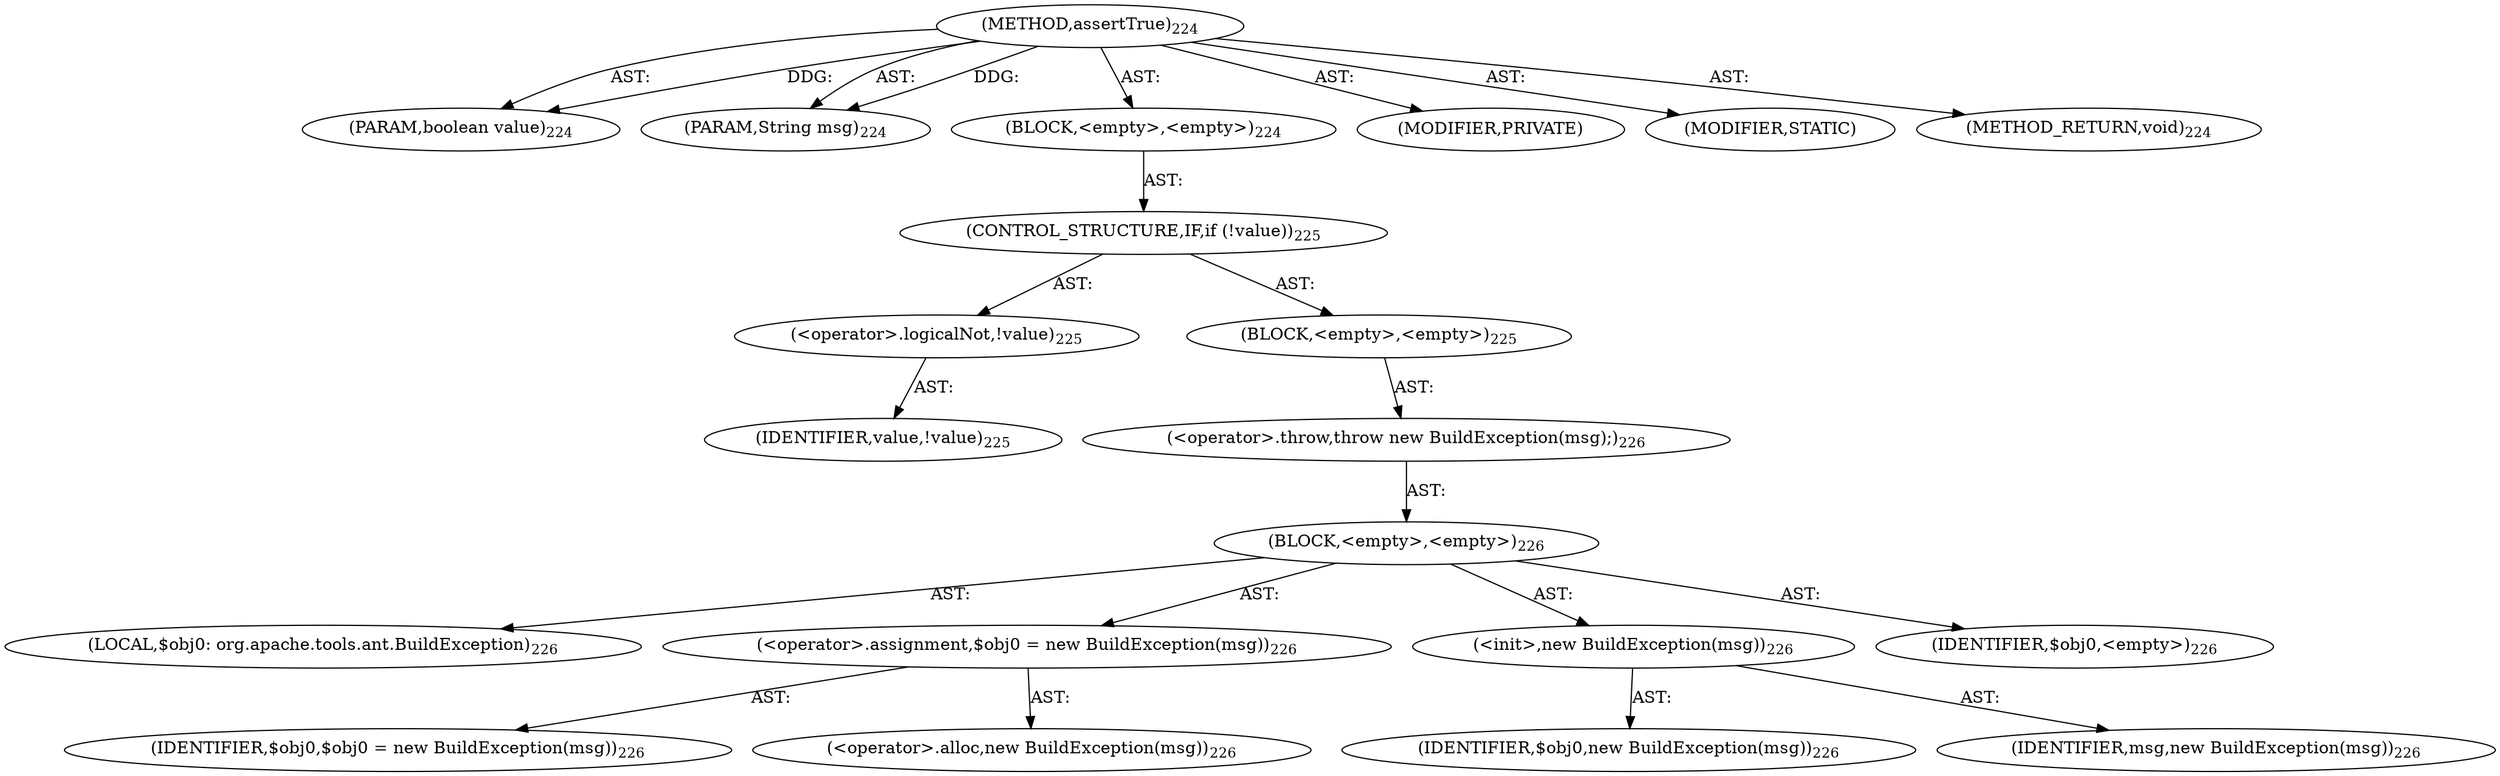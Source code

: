 digraph "assertTrue" {  
"111669149696" [label = <(METHOD,assertTrue)<SUB>224</SUB>> ]
"115964117017" [label = <(PARAM,boolean value)<SUB>224</SUB>> ]
"115964117018" [label = <(PARAM,String msg)<SUB>224</SUB>> ]
"25769803776" [label = <(BLOCK,&lt;empty&gt;,&lt;empty&gt;)<SUB>224</SUB>> ]
"47244640256" [label = <(CONTROL_STRUCTURE,IF,if (!value))<SUB>225</SUB>> ]
"30064771072" [label = <(&lt;operator&gt;.logicalNot,!value)<SUB>225</SUB>> ]
"68719476823" [label = <(IDENTIFIER,value,!value)<SUB>225</SUB>> ]
"25769803777" [label = <(BLOCK,&lt;empty&gt;,&lt;empty&gt;)<SUB>225</SUB>> ]
"30064771073" [label = <(&lt;operator&gt;.throw,throw new BuildException(msg);)<SUB>226</SUB>> ]
"25769803778" [label = <(BLOCK,&lt;empty&gt;,&lt;empty&gt;)<SUB>226</SUB>> ]
"94489280512" [label = <(LOCAL,$obj0: org.apache.tools.ant.BuildException)<SUB>226</SUB>> ]
"30064771074" [label = <(&lt;operator&gt;.assignment,$obj0 = new BuildException(msg))<SUB>226</SUB>> ]
"68719476824" [label = <(IDENTIFIER,$obj0,$obj0 = new BuildException(msg))<SUB>226</SUB>> ]
"30064771075" [label = <(&lt;operator&gt;.alloc,new BuildException(msg))<SUB>226</SUB>> ]
"30064771076" [label = <(&lt;init&gt;,new BuildException(msg))<SUB>226</SUB>> ]
"68719476825" [label = <(IDENTIFIER,$obj0,new BuildException(msg))<SUB>226</SUB>> ]
"68719476826" [label = <(IDENTIFIER,msg,new BuildException(msg))<SUB>226</SUB>> ]
"68719476827" [label = <(IDENTIFIER,$obj0,&lt;empty&gt;)<SUB>226</SUB>> ]
"133143986199" [label = <(MODIFIER,PRIVATE)> ]
"133143986200" [label = <(MODIFIER,STATIC)> ]
"128849018880" [label = <(METHOD_RETURN,void)<SUB>224</SUB>> ]
  "111669149696" -> "115964117017"  [ label = "AST: "] 
  "111669149696" -> "115964117018"  [ label = "AST: "] 
  "111669149696" -> "25769803776"  [ label = "AST: "] 
  "111669149696" -> "133143986199"  [ label = "AST: "] 
  "111669149696" -> "133143986200"  [ label = "AST: "] 
  "111669149696" -> "128849018880"  [ label = "AST: "] 
  "25769803776" -> "47244640256"  [ label = "AST: "] 
  "47244640256" -> "30064771072"  [ label = "AST: "] 
  "47244640256" -> "25769803777"  [ label = "AST: "] 
  "30064771072" -> "68719476823"  [ label = "AST: "] 
  "25769803777" -> "30064771073"  [ label = "AST: "] 
  "30064771073" -> "25769803778"  [ label = "AST: "] 
  "25769803778" -> "94489280512"  [ label = "AST: "] 
  "25769803778" -> "30064771074"  [ label = "AST: "] 
  "25769803778" -> "30064771076"  [ label = "AST: "] 
  "25769803778" -> "68719476827"  [ label = "AST: "] 
  "30064771074" -> "68719476824"  [ label = "AST: "] 
  "30064771074" -> "30064771075"  [ label = "AST: "] 
  "30064771076" -> "68719476825"  [ label = "AST: "] 
  "30064771076" -> "68719476826"  [ label = "AST: "] 
  "111669149696" -> "115964117017"  [ label = "DDG: "] 
  "111669149696" -> "115964117018"  [ label = "DDG: "] 
}
